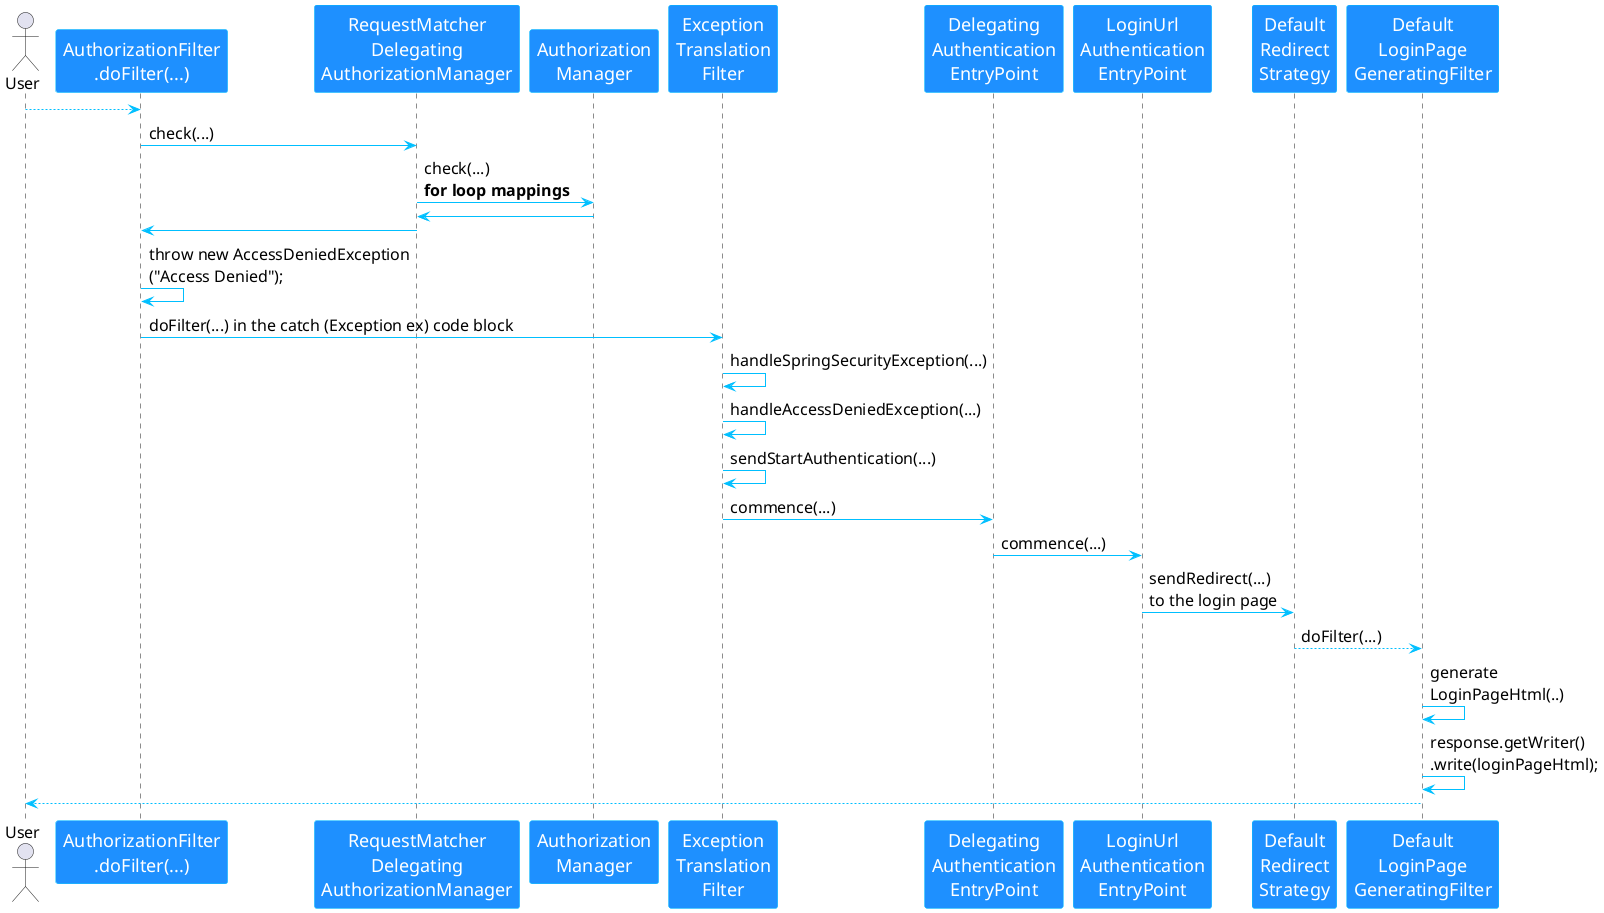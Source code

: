 @startuml
' The following is the global default style (do not use Fira Code font, otherwise the Chinese will not be displayed)
skinparam DefaultFontName Microsoft YaHei
skinparam DefaultFontSize 16
skinparam ArrowColor DeepSkyBlue
' The following is the style of the actor (class)
skinparam ParticipantFontColor White
skinparam ParticipantBorderColor DeepSkyBlue
skinparam ParticipantBackgroundColor DodgerBlue
skinparam ParticipantFontSize 18
' Here is the flowchart code
actor User
User --> "AuthorizationFilter\n.doFilter(...)"
"AuthorizationFilter\n.doFilter(...)" -> "RequestMatcher\nDelegating\nAuthorizationManager": check(...)
"RequestMatcher\nDelegating\nAuthorizationManager" -> "Authorization\nManager":check(...)\n**for loop mappings**
"RequestMatcher\nDelegating\nAuthorizationManager" <- "Authorization\nManager"
"AuthorizationFilter\n.doFilter(...)" <- "RequestMatcher\nDelegating\nAuthorizationManager"
"AuthorizationFilter\n.doFilter(...)" -> "AuthorizationFilter\n.doFilter(...)": throw new AccessDeniedException\n("Access Denied");
"AuthorizationFilter\n.doFilter(...)" -> "Exception\nTranslation\nFilter":doFilter(...) in the catch (Exception ex) code block
"Exception\nTranslation\nFilter" -> "Exception\nTranslation\nFilter":handleSpringSecurityException(...)
"Exception\nTranslation\nFilter" -> "Exception\nTranslation\nFilter":handleAccessDeniedException(...)
"Exception\nTranslation\nFilter" -> "Exception\nTranslation\nFilter":sendStartAuthentication(...)
"Exception\nTranslation\nFilter" -> "Delegating\nAuthentication\nEntryPoint":commence(...)
"Delegating\nAuthentication\nEntryPoint" -> "LoginUrl\nAuthentication\nEntryPoint":commence(...)
"LoginUrl\nAuthentication\nEntryPoint" -> "Default\nRedirect\nStrategy":sendRedirect(...)\nto the login page
"Default\nRedirect\nStrategy" --> "Default\nLoginPage\nGeneratingFilter":doFilter(...)
"Default\nLoginPage\nGeneratingFilter" -> "Default\nLoginPage\nGeneratingFilter":generate\nLoginPageHtml(..)
"Default\nLoginPage\nGeneratingFilter" -> "Default\nLoginPage\nGeneratingFilter":response.getWriter()\n.write(loginPageHtml);
User <-- "Default\nLoginPage\nGeneratingFilter"
@enduml
